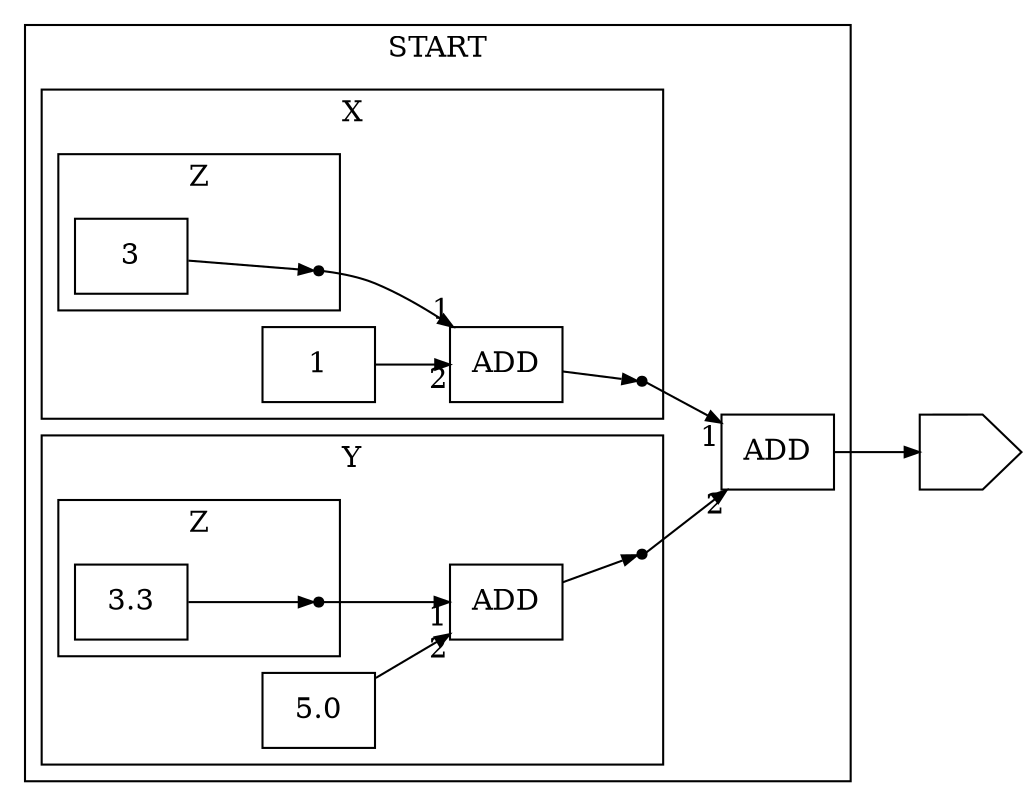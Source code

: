 digraph G {
	graph [rankdir=LR];
	node [label="\N"];
	edge [arrowsize="0.7", arrowtail=none];
	graph [bb="0,0,564,276"];
	{
		graph [rank=max];
		graph [bb=""];
		aa6 [label="", shape=house, orientation=270, pos="529,126", width="0.75", height="0.50"];
	}
	subgraph cluster0 {
		graph [label=START];
		graph [color=hot_pink];
		graph [fontcolor=hot_pink];
		graph [lp="42,266"];
		graph [bb="8,8,472,256"];
		node [shape=box];
		subgraph cluster1 {
			graph [label=X];
			graph [lp="49,258"];
			graph [bb="36,136,380,248"];
			{
				graph [rank=max];
				graph [lp=""];
				graph [bb=""];
				aa2 [label="", shape=point, pos="370,150", width="0.06", height="0.06"];
			}
			{
				graph [rank=min];
				graph [lp=""];
				graph [bb=""];
				aa9 [label=1, pos="211,162", width="0.75", height="0.50"];
			}
			subgraph cluster2 {
				graph [label=Z];
				graph [lp="76,250"];
				graph [bb="64,188,221,240"];
				{
					graph [rank=max];
					graph [lp=""];
					graph [bb=""];
					aa3 [label="", shape=point, pos="211,203", width="0.06", height="0.06"];
				}
				{
					graph [rank=min];
					graph [lp=""];
					graph [bb=""];
					aa10 [label=3, pos="119,214", width="0.75", height="0.50"];
				}
				aa10 -> aa3 [pos="e,209,203 146,211 166,208 194,205 206,203"];
			}
			op8 [label=ADD, pos="303,162", width="0.75", height="0.50"];
			op8 -> aa2 [pos="e,368,150 330,157 342,155 356,152 364,151"];
			aa3 -> op8 [headlabel=1, pos="e,279,180 213,203 218,203 229,203 238,201 251,197 263,190 274,184", head_lp="275,189"];
			aa9 -> op8 [headlabel=2, pos="e,276,162 238,162 248,162 259,162 269,162", head_lp="267,166"];
		}
		subgraph cluster3 {
			graph [label=Y];
			graph [lp="49,138"];
			graph [bb="36,16,380,128"];
			{
				graph [rank=max];
				graph [lp=""];
				graph [bb=""];
				aa4 [label="", shape=point, pos="370,112", width="0.06", height="0.06"];
			}
			{
				graph [rank=min];
				graph [lp=""];
				graph [bb=""];
				aa12 [label="5.0", pos="211,42", width="0.75", height="0.50"];
			}
			subgraph cluster4 {
				graph [label=Z];
				graph [lp="76,130"];
				graph [bb="64,68,221,120"];
				{
					graph [rank=max];
					graph [lp=""];
					graph [bb=""];
					aa5 [label="", shape=point, pos="211,94", width="0.06", height="0.06"];
				}
				{
					graph [rank=min];
					graph [lp=""];
					graph [bb=""];
					aa13 [label="3.3", pos="119,94", width="0.75", height="0.50"];
				}
				aa13 -> aa5 [pos="e,209,94 146,94 166,94 194,94 205,94"];
			}
			op11 [label=ADD, pos="303,94", width="0.75", height="0.50"];
			op11 -> aa4 [pos="e,368,111 330,101 342,104 356,108 364,110"];
			aa5 -> op11 [headlabel=1, pos="e,276,94 213,94 220,94 247,94 269,94", head_lp="267,98"];
			aa12 -> op11 [headlabel=2, pos="e,276,79 238,57 248,63 260,69 270,76", head_lp="266,79"];
		}
		op7 [label=ADD, pos="437,126", width="0.75", height="0.50"];
		aa2 -> op7 [headlabel=1, pos="e,410,136 372,149 377,147 390,143 404,138", head_lp="403,143"];
		aa4 -> op7 [headlabel=2, pos="e,410,120 372,112 377,114 390,116 403,119", head_lp="400,123"];
	}
	op7 -> aa6 [pos="e,507,126 464,126 476,126 489,126 500,126"];
}
